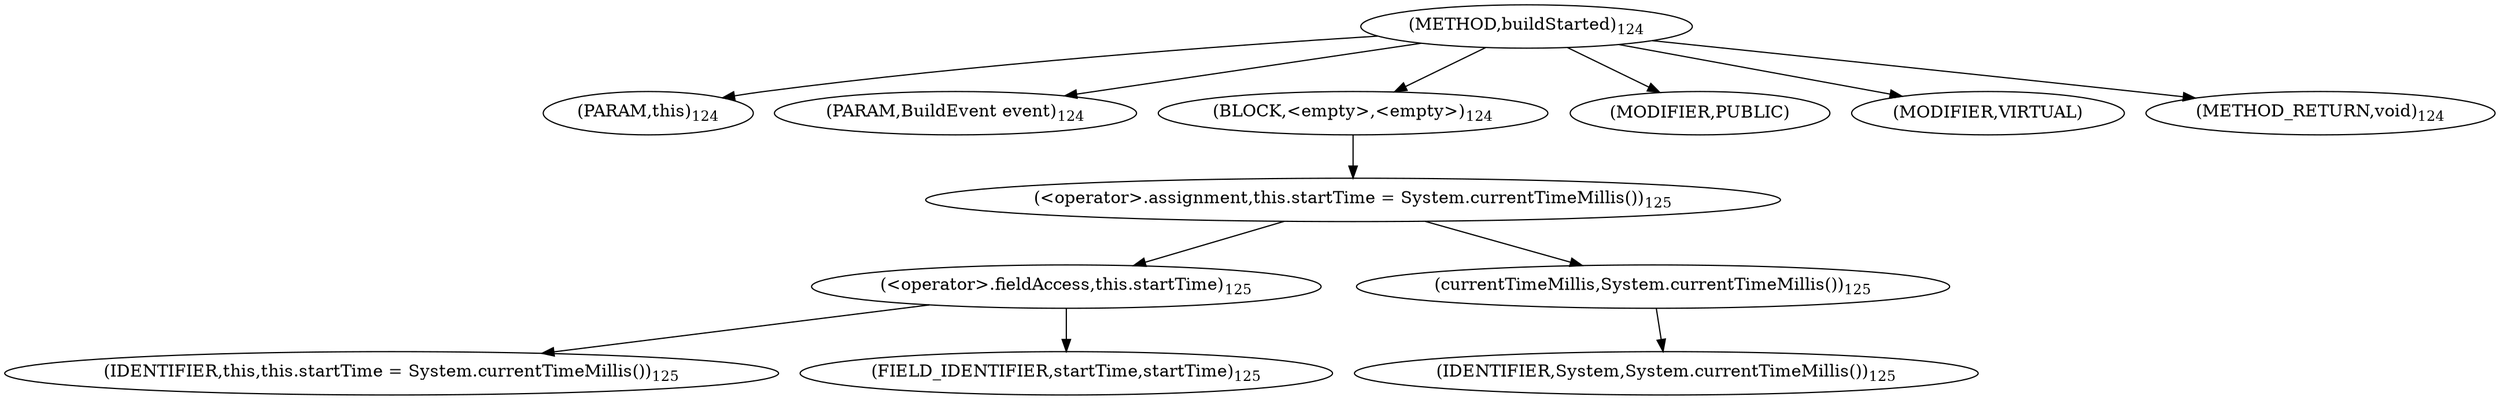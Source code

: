 digraph "buildStarted" {  
"92" [label = <(METHOD,buildStarted)<SUB>124</SUB>> ]
"93" [label = <(PARAM,this)<SUB>124</SUB>> ]
"94" [label = <(PARAM,BuildEvent event)<SUB>124</SUB>> ]
"95" [label = <(BLOCK,&lt;empty&gt;,&lt;empty&gt;)<SUB>124</SUB>> ]
"96" [label = <(&lt;operator&gt;.assignment,this.startTime = System.currentTimeMillis())<SUB>125</SUB>> ]
"97" [label = <(&lt;operator&gt;.fieldAccess,this.startTime)<SUB>125</SUB>> ]
"98" [label = <(IDENTIFIER,this,this.startTime = System.currentTimeMillis())<SUB>125</SUB>> ]
"99" [label = <(FIELD_IDENTIFIER,startTime,startTime)<SUB>125</SUB>> ]
"100" [label = <(currentTimeMillis,System.currentTimeMillis())<SUB>125</SUB>> ]
"101" [label = <(IDENTIFIER,System,System.currentTimeMillis())<SUB>125</SUB>> ]
"102" [label = <(MODIFIER,PUBLIC)> ]
"103" [label = <(MODIFIER,VIRTUAL)> ]
"104" [label = <(METHOD_RETURN,void)<SUB>124</SUB>> ]
  "92" -> "93" 
  "92" -> "94" 
  "92" -> "95" 
  "92" -> "102" 
  "92" -> "103" 
  "92" -> "104" 
  "95" -> "96" 
  "96" -> "97" 
  "96" -> "100" 
  "97" -> "98" 
  "97" -> "99" 
  "100" -> "101" 
}
